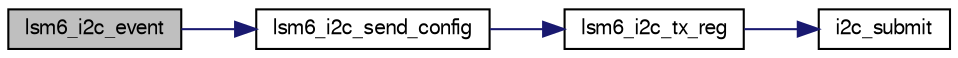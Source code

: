 digraph "lsm6_i2c_event"
{
  edge [fontname="FreeSans",fontsize="10",labelfontname="FreeSans",labelfontsize="10"];
  node [fontname="FreeSans",fontsize="10",shape=record];
  rankdir="LR";
  Node1 [label="lsm6_i2c_event",height=0.2,width=0.4,color="black", fillcolor="grey75", style="filled", fontcolor="black"];
  Node1 -> Node2 [color="midnightblue",fontsize="10",style="solid",fontname="FreeSans"];
  Node2 [label="lsm6_i2c_send_config",height=0.2,width=0.4,color="black", fillcolor="white", style="filled",URL="$lsm6ds33__i2c_8c.html#a6e8eb0a38031bed44b9e6eac21d024b8"];
  Node2 -> Node3 [color="midnightblue",fontsize="10",style="solid",fontname="FreeSans"];
  Node3 [label="lsm6_i2c_tx_reg",height=0.2,width=0.4,color="black", fillcolor="white", style="filled",URL="$lsm6ds33__i2c_8c.html#a87cf567037dbdc26fda85ab1911ca02c"];
  Node3 -> Node4 [color="midnightblue",fontsize="10",style="solid",fontname="FreeSans"];
  Node4 [label="i2c_submit",height=0.2,width=0.4,color="black", fillcolor="white", style="filled",URL="$group__i2c.html#ga4eed48e542a9c71b93372f5a38d7e367",tooltip="Submit a I2C transaction. "];
}
